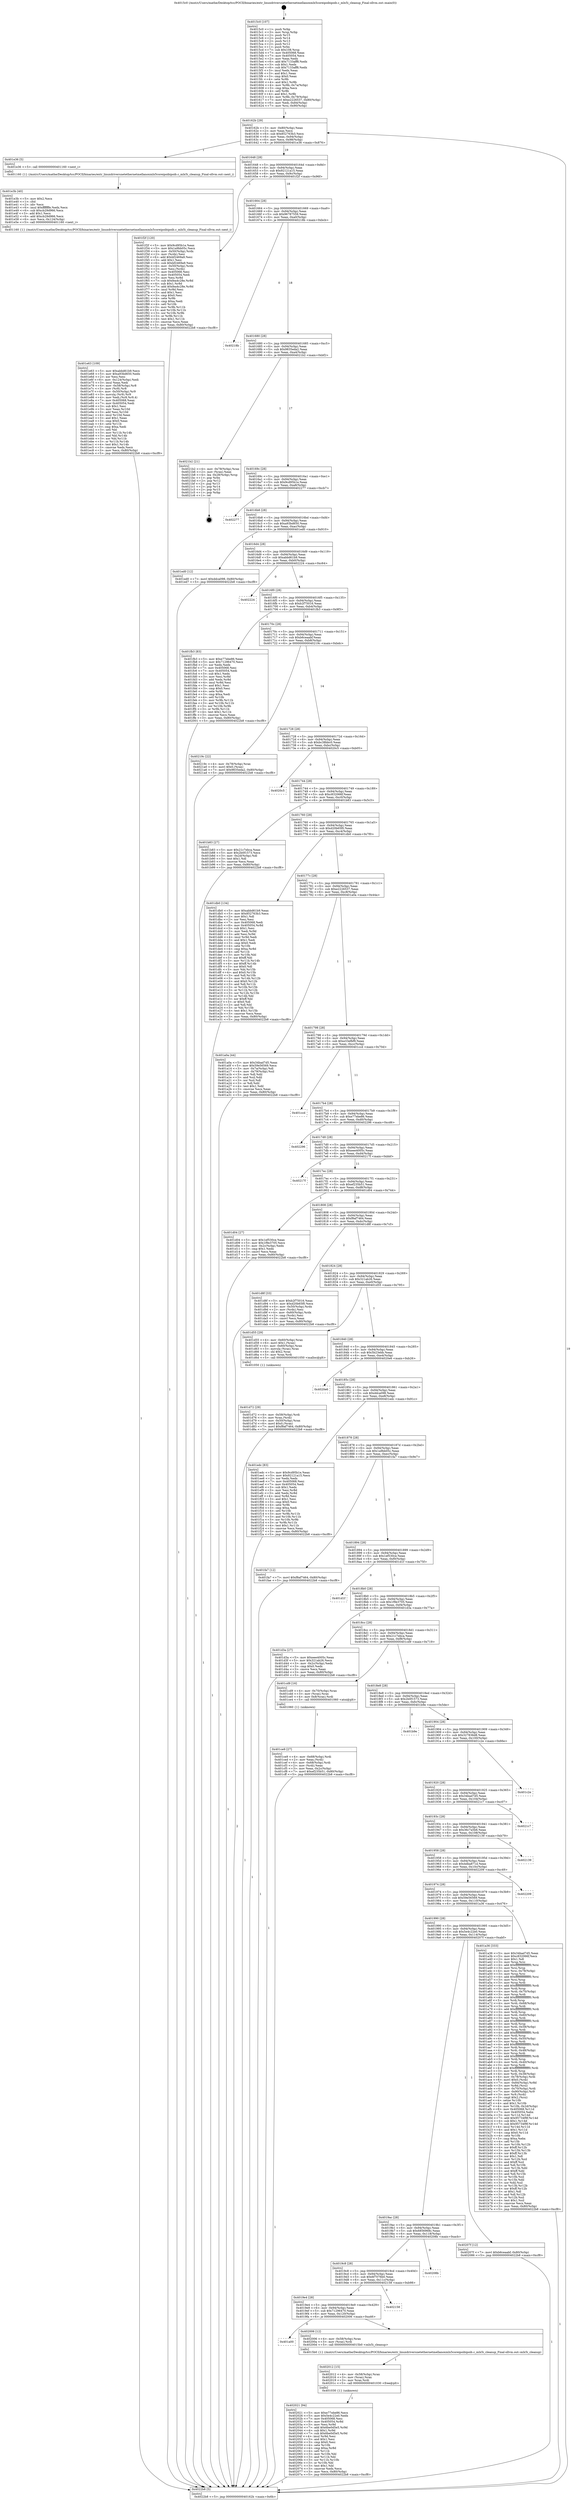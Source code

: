 digraph "0x4015c0" {
  label = "0x4015c0 (/mnt/c/Users/mathe/Desktop/tcc/POCII/binaries/extr_linuxdriversnetethernetmellanoxmlx5coreipoibipoib.c_mlx5i_cleanup_Final-ollvm.out::main(0))"
  labelloc = "t"
  node[shape=record]

  Entry [label="",width=0.3,height=0.3,shape=circle,fillcolor=black,style=filled]
  "0x40162b" [label="{
     0x40162b [29]\l
     | [instrs]\l
     &nbsp;&nbsp;0x40162b \<+3\>: mov -0x80(%rbp),%eax\l
     &nbsp;&nbsp;0x40162e \<+2\>: mov %eax,%ecx\l
     &nbsp;&nbsp;0x401630 \<+6\>: sub $0x852763b3,%ecx\l
     &nbsp;&nbsp;0x401636 \<+6\>: mov %eax,-0x94(%rbp)\l
     &nbsp;&nbsp;0x40163c \<+6\>: mov %ecx,-0x98(%rbp)\l
     &nbsp;&nbsp;0x401642 \<+6\>: je 0000000000401e36 \<main+0x876\>\l
  }"]
  "0x401e36" [label="{
     0x401e36 [5]\l
     | [instrs]\l
     &nbsp;&nbsp;0x401e36 \<+5\>: call 0000000000401160 \<next_i\>\l
     | [calls]\l
     &nbsp;&nbsp;0x401160 \{1\} (/mnt/c/Users/mathe/Desktop/tcc/POCII/binaries/extr_linuxdriversnetethernetmellanoxmlx5coreipoibipoib.c_mlx5i_cleanup_Final-ollvm.out::next_i)\l
  }"]
  "0x401648" [label="{
     0x401648 [28]\l
     | [instrs]\l
     &nbsp;&nbsp;0x401648 \<+5\>: jmp 000000000040164d \<main+0x8d\>\l
     &nbsp;&nbsp;0x40164d \<+6\>: mov -0x94(%rbp),%eax\l
     &nbsp;&nbsp;0x401653 \<+5\>: sub $0x92121a15,%eax\l
     &nbsp;&nbsp;0x401658 \<+6\>: mov %eax,-0x9c(%rbp)\l
     &nbsp;&nbsp;0x40165e \<+6\>: je 0000000000401f2f \<main+0x96f\>\l
  }"]
  Exit [label="",width=0.3,height=0.3,shape=circle,fillcolor=black,style=filled,peripheries=2]
  "0x401f2f" [label="{
     0x401f2f [120]\l
     | [instrs]\l
     &nbsp;&nbsp;0x401f2f \<+5\>: mov $0x9cd95b1e,%eax\l
     &nbsp;&nbsp;0x401f34 \<+5\>: mov $0x1a9bb05c,%ecx\l
     &nbsp;&nbsp;0x401f39 \<+4\>: mov -0x50(%rbp),%rdx\l
     &nbsp;&nbsp;0x401f3d \<+2\>: mov (%rdx),%esi\l
     &nbsp;&nbsp;0x401f3f \<+6\>: add $0xbf2469a9,%esi\l
     &nbsp;&nbsp;0x401f45 \<+3\>: add $0x1,%esi\l
     &nbsp;&nbsp;0x401f48 \<+6\>: sub $0xbf2469a9,%esi\l
     &nbsp;&nbsp;0x401f4e \<+4\>: mov -0x50(%rbp),%rdx\l
     &nbsp;&nbsp;0x401f52 \<+2\>: mov %esi,(%rdx)\l
     &nbsp;&nbsp;0x401f54 \<+7\>: mov 0x405068,%esi\l
     &nbsp;&nbsp;0x401f5b \<+7\>: mov 0x405054,%edi\l
     &nbsp;&nbsp;0x401f62 \<+3\>: mov %esi,%r8d\l
     &nbsp;&nbsp;0x401f65 \<+7\>: sub $0xfea4c28e,%r8d\l
     &nbsp;&nbsp;0x401f6c \<+4\>: sub $0x1,%r8d\l
     &nbsp;&nbsp;0x401f70 \<+7\>: add $0xfea4c28e,%r8d\l
     &nbsp;&nbsp;0x401f77 \<+4\>: imul %r8d,%esi\l
     &nbsp;&nbsp;0x401f7b \<+3\>: and $0x1,%esi\l
     &nbsp;&nbsp;0x401f7e \<+3\>: cmp $0x0,%esi\l
     &nbsp;&nbsp;0x401f81 \<+4\>: sete %r9b\l
     &nbsp;&nbsp;0x401f85 \<+3\>: cmp $0xa,%edi\l
     &nbsp;&nbsp;0x401f88 \<+4\>: setl %r10b\l
     &nbsp;&nbsp;0x401f8c \<+3\>: mov %r9b,%r11b\l
     &nbsp;&nbsp;0x401f8f \<+3\>: and %r10b,%r11b\l
     &nbsp;&nbsp;0x401f92 \<+3\>: xor %r10b,%r9b\l
     &nbsp;&nbsp;0x401f95 \<+3\>: or %r9b,%r11b\l
     &nbsp;&nbsp;0x401f98 \<+4\>: test $0x1,%r11b\l
     &nbsp;&nbsp;0x401f9c \<+3\>: cmovne %ecx,%eax\l
     &nbsp;&nbsp;0x401f9f \<+3\>: mov %eax,-0x80(%rbp)\l
     &nbsp;&nbsp;0x401fa2 \<+5\>: jmp 00000000004022b8 \<main+0xcf8\>\l
  }"]
  "0x401664" [label="{
     0x401664 [28]\l
     | [instrs]\l
     &nbsp;&nbsp;0x401664 \<+5\>: jmp 0000000000401669 \<main+0xa9\>\l
     &nbsp;&nbsp;0x401669 \<+6\>: mov -0x94(%rbp),%eax\l
     &nbsp;&nbsp;0x40166f \<+5\>: sub $0x96787559,%eax\l
     &nbsp;&nbsp;0x401674 \<+6\>: mov %eax,-0xa0(%rbp)\l
     &nbsp;&nbsp;0x40167a \<+6\>: je 000000000040218b \<main+0xbcb\>\l
  }"]
  "0x402021" [label="{
     0x402021 [94]\l
     | [instrs]\l
     &nbsp;&nbsp;0x402021 \<+5\>: mov $0xe77ebe86,%ecx\l
     &nbsp;&nbsp;0x402026 \<+5\>: mov $0x5e4c22e0,%edx\l
     &nbsp;&nbsp;0x40202b \<+7\>: mov 0x405068,%esi\l
     &nbsp;&nbsp;0x402032 \<+8\>: mov 0x405054,%r8d\l
     &nbsp;&nbsp;0x40203a \<+3\>: mov %esi,%r9d\l
     &nbsp;&nbsp;0x40203d \<+7\>: add $0x6be0d5e5,%r9d\l
     &nbsp;&nbsp;0x402044 \<+4\>: sub $0x1,%r9d\l
     &nbsp;&nbsp;0x402048 \<+7\>: sub $0x6be0d5e5,%r9d\l
     &nbsp;&nbsp;0x40204f \<+4\>: imul %r9d,%esi\l
     &nbsp;&nbsp;0x402053 \<+3\>: and $0x1,%esi\l
     &nbsp;&nbsp;0x402056 \<+3\>: cmp $0x0,%esi\l
     &nbsp;&nbsp;0x402059 \<+4\>: sete %r10b\l
     &nbsp;&nbsp;0x40205d \<+4\>: cmp $0xa,%r8d\l
     &nbsp;&nbsp;0x402061 \<+4\>: setl %r11b\l
     &nbsp;&nbsp;0x402065 \<+3\>: mov %r10b,%bl\l
     &nbsp;&nbsp;0x402068 \<+3\>: and %r11b,%bl\l
     &nbsp;&nbsp;0x40206b \<+3\>: xor %r11b,%r10b\l
     &nbsp;&nbsp;0x40206e \<+3\>: or %r10b,%bl\l
     &nbsp;&nbsp;0x402071 \<+3\>: test $0x1,%bl\l
     &nbsp;&nbsp;0x402074 \<+3\>: cmovne %edx,%ecx\l
     &nbsp;&nbsp;0x402077 \<+3\>: mov %ecx,-0x80(%rbp)\l
     &nbsp;&nbsp;0x40207a \<+5\>: jmp 00000000004022b8 \<main+0xcf8\>\l
  }"]
  "0x40218b" [label="{
     0x40218b\l
  }", style=dashed]
  "0x401680" [label="{
     0x401680 [28]\l
     | [instrs]\l
     &nbsp;&nbsp;0x401680 \<+5\>: jmp 0000000000401685 \<main+0xc5\>\l
     &nbsp;&nbsp;0x401685 \<+6\>: mov -0x94(%rbp),%eax\l
     &nbsp;&nbsp;0x40168b \<+5\>: sub $0x9835eda2,%eax\l
     &nbsp;&nbsp;0x401690 \<+6\>: mov %eax,-0xa4(%rbp)\l
     &nbsp;&nbsp;0x401696 \<+6\>: je 00000000004021b2 \<main+0xbf2\>\l
  }"]
  "0x402012" [label="{
     0x402012 [15]\l
     | [instrs]\l
     &nbsp;&nbsp;0x402012 \<+4\>: mov -0x58(%rbp),%rax\l
     &nbsp;&nbsp;0x402016 \<+3\>: mov (%rax),%rax\l
     &nbsp;&nbsp;0x402019 \<+3\>: mov %rax,%rdi\l
     &nbsp;&nbsp;0x40201c \<+5\>: call 0000000000401030 \<free@plt\>\l
     | [calls]\l
     &nbsp;&nbsp;0x401030 \{1\} (unknown)\l
  }"]
  "0x4021b2" [label="{
     0x4021b2 [21]\l
     | [instrs]\l
     &nbsp;&nbsp;0x4021b2 \<+4\>: mov -0x78(%rbp),%rax\l
     &nbsp;&nbsp;0x4021b6 \<+2\>: mov (%rax),%eax\l
     &nbsp;&nbsp;0x4021b8 \<+4\>: lea -0x28(%rbp),%rsp\l
     &nbsp;&nbsp;0x4021bc \<+1\>: pop %rbx\l
     &nbsp;&nbsp;0x4021bd \<+2\>: pop %r12\l
     &nbsp;&nbsp;0x4021bf \<+2\>: pop %r13\l
     &nbsp;&nbsp;0x4021c1 \<+2\>: pop %r14\l
     &nbsp;&nbsp;0x4021c3 \<+2\>: pop %r15\l
     &nbsp;&nbsp;0x4021c5 \<+1\>: pop %rbp\l
     &nbsp;&nbsp;0x4021c6 \<+1\>: ret\l
  }"]
  "0x40169c" [label="{
     0x40169c [28]\l
     | [instrs]\l
     &nbsp;&nbsp;0x40169c \<+5\>: jmp 00000000004016a1 \<main+0xe1\>\l
     &nbsp;&nbsp;0x4016a1 \<+6\>: mov -0x94(%rbp),%eax\l
     &nbsp;&nbsp;0x4016a7 \<+5\>: sub $0x9cd95b1e,%eax\l
     &nbsp;&nbsp;0x4016ac \<+6\>: mov %eax,-0xa8(%rbp)\l
     &nbsp;&nbsp;0x4016b2 \<+6\>: je 0000000000402277 \<main+0xcb7\>\l
  }"]
  "0x401a00" [label="{
     0x401a00\l
  }", style=dashed]
  "0x402277" [label="{
     0x402277\l
  }", style=dashed]
  "0x4016b8" [label="{
     0x4016b8 [28]\l
     | [instrs]\l
     &nbsp;&nbsp;0x4016b8 \<+5\>: jmp 00000000004016bd \<main+0xfd\>\l
     &nbsp;&nbsp;0x4016bd \<+6\>: mov -0x94(%rbp),%eax\l
     &nbsp;&nbsp;0x4016c3 \<+5\>: sub $0xa93bd650,%eax\l
     &nbsp;&nbsp;0x4016c8 \<+6\>: mov %eax,-0xac(%rbp)\l
     &nbsp;&nbsp;0x4016ce \<+6\>: je 0000000000401ed0 \<main+0x910\>\l
  }"]
  "0x402006" [label="{
     0x402006 [12]\l
     | [instrs]\l
     &nbsp;&nbsp;0x402006 \<+4\>: mov -0x58(%rbp),%rax\l
     &nbsp;&nbsp;0x40200a \<+3\>: mov (%rax),%rdi\l
     &nbsp;&nbsp;0x40200d \<+5\>: call 00000000004015b0 \<mlx5i_cleanup\>\l
     | [calls]\l
     &nbsp;&nbsp;0x4015b0 \{1\} (/mnt/c/Users/mathe/Desktop/tcc/POCII/binaries/extr_linuxdriversnetethernetmellanoxmlx5coreipoibipoib.c_mlx5i_cleanup_Final-ollvm.out::mlx5i_cleanup)\l
  }"]
  "0x401ed0" [label="{
     0x401ed0 [12]\l
     | [instrs]\l
     &nbsp;&nbsp;0x401ed0 \<+7\>: movl $0xddca098,-0x80(%rbp)\l
     &nbsp;&nbsp;0x401ed7 \<+5\>: jmp 00000000004022b8 \<main+0xcf8\>\l
  }"]
  "0x4016d4" [label="{
     0x4016d4 [28]\l
     | [instrs]\l
     &nbsp;&nbsp;0x4016d4 \<+5\>: jmp 00000000004016d9 \<main+0x119\>\l
     &nbsp;&nbsp;0x4016d9 \<+6\>: mov -0x94(%rbp),%eax\l
     &nbsp;&nbsp;0x4016df \<+5\>: sub $0xabbd61b9,%eax\l
     &nbsp;&nbsp;0x4016e4 \<+6\>: mov %eax,-0xb0(%rbp)\l
     &nbsp;&nbsp;0x4016ea \<+6\>: je 0000000000402224 \<main+0xc64\>\l
  }"]
  "0x4019e4" [label="{
     0x4019e4 [28]\l
     | [instrs]\l
     &nbsp;&nbsp;0x4019e4 \<+5\>: jmp 00000000004019e9 \<main+0x429\>\l
     &nbsp;&nbsp;0x4019e9 \<+6\>: mov -0x94(%rbp),%eax\l
     &nbsp;&nbsp;0x4019ef \<+5\>: sub $0x71296470,%eax\l
     &nbsp;&nbsp;0x4019f4 \<+6\>: mov %eax,-0x120(%rbp)\l
     &nbsp;&nbsp;0x4019fa \<+6\>: je 0000000000402006 \<main+0xa46\>\l
  }"]
  "0x402224" [label="{
     0x402224\l
  }", style=dashed]
  "0x4016f0" [label="{
     0x4016f0 [28]\l
     | [instrs]\l
     &nbsp;&nbsp;0x4016f0 \<+5\>: jmp 00000000004016f5 \<main+0x135\>\l
     &nbsp;&nbsp;0x4016f5 \<+6\>: mov -0x94(%rbp),%eax\l
     &nbsp;&nbsp;0x4016fb \<+5\>: sub $0xb2f75016,%eax\l
     &nbsp;&nbsp;0x401700 \<+6\>: mov %eax,-0xb4(%rbp)\l
     &nbsp;&nbsp;0x401706 \<+6\>: je 0000000000401fb3 \<main+0x9f3\>\l
  }"]
  "0x402158" [label="{
     0x402158\l
  }", style=dashed]
  "0x401fb3" [label="{
     0x401fb3 [83]\l
     | [instrs]\l
     &nbsp;&nbsp;0x401fb3 \<+5\>: mov $0xe77ebe86,%eax\l
     &nbsp;&nbsp;0x401fb8 \<+5\>: mov $0x71296470,%ecx\l
     &nbsp;&nbsp;0x401fbd \<+2\>: xor %edx,%edx\l
     &nbsp;&nbsp;0x401fbf \<+7\>: mov 0x405068,%esi\l
     &nbsp;&nbsp;0x401fc6 \<+7\>: mov 0x405054,%edi\l
     &nbsp;&nbsp;0x401fcd \<+3\>: sub $0x1,%edx\l
     &nbsp;&nbsp;0x401fd0 \<+3\>: mov %esi,%r8d\l
     &nbsp;&nbsp;0x401fd3 \<+3\>: add %edx,%r8d\l
     &nbsp;&nbsp;0x401fd6 \<+4\>: imul %r8d,%esi\l
     &nbsp;&nbsp;0x401fda \<+3\>: and $0x1,%esi\l
     &nbsp;&nbsp;0x401fdd \<+3\>: cmp $0x0,%esi\l
     &nbsp;&nbsp;0x401fe0 \<+4\>: sete %r9b\l
     &nbsp;&nbsp;0x401fe4 \<+3\>: cmp $0xa,%edi\l
     &nbsp;&nbsp;0x401fe7 \<+4\>: setl %r10b\l
     &nbsp;&nbsp;0x401feb \<+3\>: mov %r9b,%r11b\l
     &nbsp;&nbsp;0x401fee \<+3\>: and %r10b,%r11b\l
     &nbsp;&nbsp;0x401ff1 \<+3\>: xor %r10b,%r9b\l
     &nbsp;&nbsp;0x401ff4 \<+3\>: or %r9b,%r11b\l
     &nbsp;&nbsp;0x401ff7 \<+4\>: test $0x1,%r11b\l
     &nbsp;&nbsp;0x401ffb \<+3\>: cmovne %ecx,%eax\l
     &nbsp;&nbsp;0x401ffe \<+3\>: mov %eax,-0x80(%rbp)\l
     &nbsp;&nbsp;0x402001 \<+5\>: jmp 00000000004022b8 \<main+0xcf8\>\l
  }"]
  "0x40170c" [label="{
     0x40170c [28]\l
     | [instrs]\l
     &nbsp;&nbsp;0x40170c \<+5\>: jmp 0000000000401711 \<main+0x151\>\l
     &nbsp;&nbsp;0x401711 \<+6\>: mov -0x94(%rbp),%eax\l
     &nbsp;&nbsp;0x401717 \<+5\>: sub $0xb6ceaabf,%eax\l
     &nbsp;&nbsp;0x40171c \<+6\>: mov %eax,-0xb8(%rbp)\l
     &nbsp;&nbsp;0x401722 \<+6\>: je 000000000040219c \<main+0xbdc\>\l
  }"]
  "0x4019c8" [label="{
     0x4019c8 [28]\l
     | [instrs]\l
     &nbsp;&nbsp;0x4019c8 \<+5\>: jmp 00000000004019cd \<main+0x40d\>\l
     &nbsp;&nbsp;0x4019cd \<+6\>: mov -0x94(%rbp),%eax\l
     &nbsp;&nbsp;0x4019d3 \<+5\>: sub $0x6f7076b0,%eax\l
     &nbsp;&nbsp;0x4019d8 \<+6\>: mov %eax,-0x11c(%rbp)\l
     &nbsp;&nbsp;0x4019de \<+6\>: je 0000000000402158 \<main+0xb98\>\l
  }"]
  "0x40219c" [label="{
     0x40219c [22]\l
     | [instrs]\l
     &nbsp;&nbsp;0x40219c \<+4\>: mov -0x78(%rbp),%rax\l
     &nbsp;&nbsp;0x4021a0 \<+6\>: movl $0x0,(%rax)\l
     &nbsp;&nbsp;0x4021a6 \<+7\>: movl $0x9835eda2,-0x80(%rbp)\l
     &nbsp;&nbsp;0x4021ad \<+5\>: jmp 00000000004022b8 \<main+0xcf8\>\l
  }"]
  "0x401728" [label="{
     0x401728 [28]\l
     | [instrs]\l
     &nbsp;&nbsp;0x401728 \<+5\>: jmp 000000000040172d \<main+0x16d\>\l
     &nbsp;&nbsp;0x40172d \<+6\>: mov -0x94(%rbp),%eax\l
     &nbsp;&nbsp;0x401733 \<+5\>: sub $0xbc38bbc0,%eax\l
     &nbsp;&nbsp;0x401738 \<+6\>: mov %eax,-0xbc(%rbp)\l
     &nbsp;&nbsp;0x40173e \<+6\>: je 00000000004020c5 \<main+0xb05\>\l
  }"]
  "0x40208b" [label="{
     0x40208b\l
  }", style=dashed]
  "0x4020c5" [label="{
     0x4020c5\l
  }", style=dashed]
  "0x401744" [label="{
     0x401744 [28]\l
     | [instrs]\l
     &nbsp;&nbsp;0x401744 \<+5\>: jmp 0000000000401749 \<main+0x189\>\l
     &nbsp;&nbsp;0x401749 \<+6\>: mov -0x94(%rbp),%eax\l
     &nbsp;&nbsp;0x40174f \<+5\>: sub $0xc832066f,%eax\l
     &nbsp;&nbsp;0x401754 \<+6\>: mov %eax,-0xc0(%rbp)\l
     &nbsp;&nbsp;0x40175a \<+6\>: je 0000000000401b83 \<main+0x5c3\>\l
  }"]
  "0x4019ac" [label="{
     0x4019ac [28]\l
     | [instrs]\l
     &nbsp;&nbsp;0x4019ac \<+5\>: jmp 00000000004019b1 \<main+0x3f1\>\l
     &nbsp;&nbsp;0x4019b1 \<+6\>: mov -0x94(%rbp),%eax\l
     &nbsp;&nbsp;0x4019b7 \<+5\>: sub $0x6856968c,%eax\l
     &nbsp;&nbsp;0x4019bc \<+6\>: mov %eax,-0x118(%rbp)\l
     &nbsp;&nbsp;0x4019c2 \<+6\>: je 000000000040208b \<main+0xacb\>\l
  }"]
  "0x401b83" [label="{
     0x401b83 [27]\l
     | [instrs]\l
     &nbsp;&nbsp;0x401b83 \<+5\>: mov $0x21c7ebca,%eax\l
     &nbsp;&nbsp;0x401b88 \<+5\>: mov $0x2b0f1573,%ecx\l
     &nbsp;&nbsp;0x401b8d \<+3\>: mov -0x2d(%rbp),%dl\l
     &nbsp;&nbsp;0x401b90 \<+3\>: test $0x1,%dl\l
     &nbsp;&nbsp;0x401b93 \<+3\>: cmovne %ecx,%eax\l
     &nbsp;&nbsp;0x401b96 \<+3\>: mov %eax,-0x80(%rbp)\l
     &nbsp;&nbsp;0x401b99 \<+5\>: jmp 00000000004022b8 \<main+0xcf8\>\l
  }"]
  "0x401760" [label="{
     0x401760 [28]\l
     | [instrs]\l
     &nbsp;&nbsp;0x401760 \<+5\>: jmp 0000000000401765 \<main+0x1a5\>\l
     &nbsp;&nbsp;0x401765 \<+6\>: mov -0x94(%rbp),%eax\l
     &nbsp;&nbsp;0x40176b \<+5\>: sub $0xd20b65f0,%eax\l
     &nbsp;&nbsp;0x401770 \<+6\>: mov %eax,-0xc4(%rbp)\l
     &nbsp;&nbsp;0x401776 \<+6\>: je 0000000000401db0 \<main+0x7f0\>\l
  }"]
  "0x40207f" [label="{
     0x40207f [12]\l
     | [instrs]\l
     &nbsp;&nbsp;0x40207f \<+7\>: movl $0xb6ceaabf,-0x80(%rbp)\l
     &nbsp;&nbsp;0x402086 \<+5\>: jmp 00000000004022b8 \<main+0xcf8\>\l
  }"]
  "0x401db0" [label="{
     0x401db0 [134]\l
     | [instrs]\l
     &nbsp;&nbsp;0x401db0 \<+5\>: mov $0xabbd61b9,%eax\l
     &nbsp;&nbsp;0x401db5 \<+5\>: mov $0x852763b3,%ecx\l
     &nbsp;&nbsp;0x401dba \<+2\>: mov $0x1,%dl\l
     &nbsp;&nbsp;0x401dbc \<+2\>: xor %esi,%esi\l
     &nbsp;&nbsp;0x401dbe \<+7\>: mov 0x405068,%edi\l
     &nbsp;&nbsp;0x401dc5 \<+8\>: mov 0x405054,%r8d\l
     &nbsp;&nbsp;0x401dcd \<+3\>: sub $0x1,%esi\l
     &nbsp;&nbsp;0x401dd0 \<+3\>: mov %edi,%r9d\l
     &nbsp;&nbsp;0x401dd3 \<+3\>: add %esi,%r9d\l
     &nbsp;&nbsp;0x401dd6 \<+4\>: imul %r9d,%edi\l
     &nbsp;&nbsp;0x401dda \<+3\>: and $0x1,%edi\l
     &nbsp;&nbsp;0x401ddd \<+3\>: cmp $0x0,%edi\l
     &nbsp;&nbsp;0x401de0 \<+4\>: sete %r10b\l
     &nbsp;&nbsp;0x401de4 \<+4\>: cmp $0xa,%r8d\l
     &nbsp;&nbsp;0x401de8 \<+4\>: setl %r11b\l
     &nbsp;&nbsp;0x401dec \<+3\>: mov %r10b,%bl\l
     &nbsp;&nbsp;0x401def \<+3\>: xor $0xff,%bl\l
     &nbsp;&nbsp;0x401df2 \<+3\>: mov %r11b,%r14b\l
     &nbsp;&nbsp;0x401df5 \<+4\>: xor $0xff,%r14b\l
     &nbsp;&nbsp;0x401df9 \<+3\>: xor $0x0,%dl\l
     &nbsp;&nbsp;0x401dfc \<+3\>: mov %bl,%r15b\l
     &nbsp;&nbsp;0x401dff \<+4\>: and $0x0,%r15b\l
     &nbsp;&nbsp;0x401e03 \<+3\>: and %dl,%r10b\l
     &nbsp;&nbsp;0x401e06 \<+3\>: mov %r14b,%r12b\l
     &nbsp;&nbsp;0x401e09 \<+4\>: and $0x0,%r12b\l
     &nbsp;&nbsp;0x401e0d \<+3\>: and %dl,%r11b\l
     &nbsp;&nbsp;0x401e10 \<+3\>: or %r10b,%r15b\l
     &nbsp;&nbsp;0x401e13 \<+3\>: or %r11b,%r12b\l
     &nbsp;&nbsp;0x401e16 \<+3\>: xor %r12b,%r15b\l
     &nbsp;&nbsp;0x401e19 \<+3\>: or %r14b,%bl\l
     &nbsp;&nbsp;0x401e1c \<+3\>: xor $0xff,%bl\l
     &nbsp;&nbsp;0x401e1f \<+3\>: or $0x0,%dl\l
     &nbsp;&nbsp;0x401e22 \<+2\>: and %dl,%bl\l
     &nbsp;&nbsp;0x401e24 \<+3\>: or %bl,%r15b\l
     &nbsp;&nbsp;0x401e27 \<+4\>: test $0x1,%r15b\l
     &nbsp;&nbsp;0x401e2b \<+3\>: cmovne %ecx,%eax\l
     &nbsp;&nbsp;0x401e2e \<+3\>: mov %eax,-0x80(%rbp)\l
     &nbsp;&nbsp;0x401e31 \<+5\>: jmp 00000000004022b8 \<main+0xcf8\>\l
  }"]
  "0x40177c" [label="{
     0x40177c [28]\l
     | [instrs]\l
     &nbsp;&nbsp;0x40177c \<+5\>: jmp 0000000000401781 \<main+0x1c1\>\l
     &nbsp;&nbsp;0x401781 \<+6\>: mov -0x94(%rbp),%eax\l
     &nbsp;&nbsp;0x401787 \<+5\>: sub $0xe2226537,%eax\l
     &nbsp;&nbsp;0x40178c \<+6\>: mov %eax,-0xc8(%rbp)\l
     &nbsp;&nbsp;0x401792 \<+6\>: je 0000000000401a0a \<main+0x44a\>\l
  }"]
  "0x401e63" [label="{
     0x401e63 [109]\l
     | [instrs]\l
     &nbsp;&nbsp;0x401e63 \<+5\>: mov $0xabbd61b9,%ecx\l
     &nbsp;&nbsp;0x401e68 \<+5\>: mov $0xa93bd650,%edx\l
     &nbsp;&nbsp;0x401e6d \<+2\>: xor %esi,%esi\l
     &nbsp;&nbsp;0x401e6f \<+6\>: mov -0x124(%rbp),%edi\l
     &nbsp;&nbsp;0x401e75 \<+3\>: imul %eax,%edi\l
     &nbsp;&nbsp;0x401e78 \<+4\>: mov -0x58(%rbp),%r8\l
     &nbsp;&nbsp;0x401e7c \<+3\>: mov (%r8),%r8\l
     &nbsp;&nbsp;0x401e7f \<+4\>: mov -0x50(%rbp),%r9\l
     &nbsp;&nbsp;0x401e83 \<+3\>: movslq (%r9),%r9\l
     &nbsp;&nbsp;0x401e86 \<+4\>: mov %edi,(%r8,%r9,4)\l
     &nbsp;&nbsp;0x401e8a \<+7\>: mov 0x405068,%eax\l
     &nbsp;&nbsp;0x401e91 \<+7\>: mov 0x405054,%edi\l
     &nbsp;&nbsp;0x401e98 \<+3\>: sub $0x1,%esi\l
     &nbsp;&nbsp;0x401e9b \<+3\>: mov %eax,%r10d\l
     &nbsp;&nbsp;0x401e9e \<+3\>: add %esi,%r10d\l
     &nbsp;&nbsp;0x401ea1 \<+4\>: imul %r10d,%eax\l
     &nbsp;&nbsp;0x401ea5 \<+3\>: and $0x1,%eax\l
     &nbsp;&nbsp;0x401ea8 \<+3\>: cmp $0x0,%eax\l
     &nbsp;&nbsp;0x401eab \<+4\>: sete %r11b\l
     &nbsp;&nbsp;0x401eaf \<+3\>: cmp $0xa,%edi\l
     &nbsp;&nbsp;0x401eb2 \<+3\>: setl %bl\l
     &nbsp;&nbsp;0x401eb5 \<+3\>: mov %r11b,%r14b\l
     &nbsp;&nbsp;0x401eb8 \<+3\>: and %bl,%r14b\l
     &nbsp;&nbsp;0x401ebb \<+3\>: xor %bl,%r11b\l
     &nbsp;&nbsp;0x401ebe \<+3\>: or %r11b,%r14b\l
     &nbsp;&nbsp;0x401ec1 \<+4\>: test $0x1,%r14b\l
     &nbsp;&nbsp;0x401ec5 \<+3\>: cmovne %edx,%ecx\l
     &nbsp;&nbsp;0x401ec8 \<+3\>: mov %ecx,-0x80(%rbp)\l
     &nbsp;&nbsp;0x401ecb \<+5\>: jmp 00000000004022b8 \<main+0xcf8\>\l
  }"]
  "0x401a0a" [label="{
     0x401a0a [44]\l
     | [instrs]\l
     &nbsp;&nbsp;0x401a0a \<+5\>: mov $0x34bad7d5,%eax\l
     &nbsp;&nbsp;0x401a0f \<+5\>: mov $0x59e56569,%ecx\l
     &nbsp;&nbsp;0x401a14 \<+3\>: mov -0x7a(%rbp),%dl\l
     &nbsp;&nbsp;0x401a17 \<+4\>: mov -0x79(%rbp),%sil\l
     &nbsp;&nbsp;0x401a1b \<+3\>: mov %dl,%dil\l
     &nbsp;&nbsp;0x401a1e \<+3\>: and %sil,%dil\l
     &nbsp;&nbsp;0x401a21 \<+3\>: xor %sil,%dl\l
     &nbsp;&nbsp;0x401a24 \<+3\>: or %dl,%dil\l
     &nbsp;&nbsp;0x401a27 \<+4\>: test $0x1,%dil\l
     &nbsp;&nbsp;0x401a2b \<+3\>: cmovne %ecx,%eax\l
     &nbsp;&nbsp;0x401a2e \<+3\>: mov %eax,-0x80(%rbp)\l
     &nbsp;&nbsp;0x401a31 \<+5\>: jmp 00000000004022b8 \<main+0xcf8\>\l
  }"]
  "0x401798" [label="{
     0x401798 [28]\l
     | [instrs]\l
     &nbsp;&nbsp;0x401798 \<+5\>: jmp 000000000040179d \<main+0x1dd\>\l
     &nbsp;&nbsp;0x40179d \<+6\>: mov -0x94(%rbp),%eax\l
     &nbsp;&nbsp;0x4017a3 \<+5\>: sub $0xe33efbf9,%eax\l
     &nbsp;&nbsp;0x4017a8 \<+6\>: mov %eax,-0xcc(%rbp)\l
     &nbsp;&nbsp;0x4017ae \<+6\>: je 0000000000401ccd \<main+0x70d\>\l
  }"]
  "0x4022b8" [label="{
     0x4022b8 [5]\l
     | [instrs]\l
     &nbsp;&nbsp;0x4022b8 \<+5\>: jmp 000000000040162b \<main+0x6b\>\l
  }"]
  "0x4015c0" [label="{
     0x4015c0 [107]\l
     | [instrs]\l
     &nbsp;&nbsp;0x4015c0 \<+1\>: push %rbp\l
     &nbsp;&nbsp;0x4015c1 \<+3\>: mov %rsp,%rbp\l
     &nbsp;&nbsp;0x4015c4 \<+2\>: push %r15\l
     &nbsp;&nbsp;0x4015c6 \<+2\>: push %r14\l
     &nbsp;&nbsp;0x4015c8 \<+2\>: push %r13\l
     &nbsp;&nbsp;0x4015ca \<+2\>: push %r12\l
     &nbsp;&nbsp;0x4015cc \<+1\>: push %rbx\l
     &nbsp;&nbsp;0x4015cd \<+7\>: sub $0x108,%rsp\l
     &nbsp;&nbsp;0x4015d4 \<+7\>: mov 0x405068,%eax\l
     &nbsp;&nbsp;0x4015db \<+7\>: mov 0x405054,%ecx\l
     &nbsp;&nbsp;0x4015e2 \<+2\>: mov %eax,%edx\l
     &nbsp;&nbsp;0x4015e4 \<+6\>: add $0x7133aff8,%edx\l
     &nbsp;&nbsp;0x4015ea \<+3\>: sub $0x1,%edx\l
     &nbsp;&nbsp;0x4015ed \<+6\>: sub $0x7133aff8,%edx\l
     &nbsp;&nbsp;0x4015f3 \<+3\>: imul %edx,%eax\l
     &nbsp;&nbsp;0x4015f6 \<+3\>: and $0x1,%eax\l
     &nbsp;&nbsp;0x4015f9 \<+3\>: cmp $0x0,%eax\l
     &nbsp;&nbsp;0x4015fc \<+4\>: sete %r8b\l
     &nbsp;&nbsp;0x401600 \<+4\>: and $0x1,%r8b\l
     &nbsp;&nbsp;0x401604 \<+4\>: mov %r8b,-0x7a(%rbp)\l
     &nbsp;&nbsp;0x401608 \<+3\>: cmp $0xa,%ecx\l
     &nbsp;&nbsp;0x40160b \<+4\>: setl %r8b\l
     &nbsp;&nbsp;0x40160f \<+4\>: and $0x1,%r8b\l
     &nbsp;&nbsp;0x401613 \<+4\>: mov %r8b,-0x79(%rbp)\l
     &nbsp;&nbsp;0x401617 \<+7\>: movl $0xe2226537,-0x80(%rbp)\l
     &nbsp;&nbsp;0x40161e \<+6\>: mov %edi,-0x84(%rbp)\l
     &nbsp;&nbsp;0x401624 \<+7\>: mov %rsi,-0x90(%rbp)\l
  }"]
  "0x401e3b" [label="{
     0x401e3b [40]\l
     | [instrs]\l
     &nbsp;&nbsp;0x401e3b \<+5\>: mov $0x2,%ecx\l
     &nbsp;&nbsp;0x401e40 \<+1\>: cltd\l
     &nbsp;&nbsp;0x401e41 \<+2\>: idiv %ecx\l
     &nbsp;&nbsp;0x401e43 \<+6\>: imul $0xfffffffe,%edx,%ecx\l
     &nbsp;&nbsp;0x401e49 \<+6\>: sub $0xcb29d966,%ecx\l
     &nbsp;&nbsp;0x401e4f \<+3\>: add $0x1,%ecx\l
     &nbsp;&nbsp;0x401e52 \<+6\>: add $0xcb29d966,%ecx\l
     &nbsp;&nbsp;0x401e58 \<+6\>: mov %ecx,-0x124(%rbp)\l
     &nbsp;&nbsp;0x401e5e \<+5\>: call 0000000000401160 \<next_i\>\l
     | [calls]\l
     &nbsp;&nbsp;0x401160 \{1\} (/mnt/c/Users/mathe/Desktop/tcc/POCII/binaries/extr_linuxdriversnetethernetmellanoxmlx5coreipoibipoib.c_mlx5i_cleanup_Final-ollvm.out::next_i)\l
  }"]
  "0x401ccd" [label="{
     0x401ccd\l
  }", style=dashed]
  "0x4017b4" [label="{
     0x4017b4 [28]\l
     | [instrs]\l
     &nbsp;&nbsp;0x4017b4 \<+5\>: jmp 00000000004017b9 \<main+0x1f9\>\l
     &nbsp;&nbsp;0x4017b9 \<+6\>: mov -0x94(%rbp),%eax\l
     &nbsp;&nbsp;0x4017bf \<+5\>: sub $0xe77ebe86,%eax\l
     &nbsp;&nbsp;0x4017c4 \<+6\>: mov %eax,-0xd0(%rbp)\l
     &nbsp;&nbsp;0x4017ca \<+6\>: je 0000000000402296 \<main+0xcd6\>\l
  }"]
  "0x401d72" [label="{
     0x401d72 [29]\l
     | [instrs]\l
     &nbsp;&nbsp;0x401d72 \<+4\>: mov -0x58(%rbp),%rdi\l
     &nbsp;&nbsp;0x401d76 \<+3\>: mov %rax,(%rdi)\l
     &nbsp;&nbsp;0x401d79 \<+4\>: mov -0x50(%rbp),%rax\l
     &nbsp;&nbsp;0x401d7d \<+6\>: movl $0x0,(%rax)\l
     &nbsp;&nbsp;0x401d83 \<+7\>: movl $0xf8af7464,-0x80(%rbp)\l
     &nbsp;&nbsp;0x401d8a \<+5\>: jmp 00000000004022b8 \<main+0xcf8\>\l
  }"]
  "0x402296" [label="{
     0x402296\l
  }", style=dashed]
  "0x4017d0" [label="{
     0x4017d0 [28]\l
     | [instrs]\l
     &nbsp;&nbsp;0x4017d0 \<+5\>: jmp 00000000004017d5 \<main+0x215\>\l
     &nbsp;&nbsp;0x4017d5 \<+6\>: mov -0x94(%rbp),%eax\l
     &nbsp;&nbsp;0x4017db \<+5\>: sub $0xeee4005c,%eax\l
     &nbsp;&nbsp;0x4017e0 \<+6\>: mov %eax,-0xd4(%rbp)\l
     &nbsp;&nbsp;0x4017e6 \<+6\>: je 000000000040217f \<main+0xbbf\>\l
  }"]
  "0x401ce9" [label="{
     0x401ce9 [27]\l
     | [instrs]\l
     &nbsp;&nbsp;0x401ce9 \<+4\>: mov -0x68(%rbp),%rdi\l
     &nbsp;&nbsp;0x401ced \<+2\>: mov %eax,(%rdi)\l
     &nbsp;&nbsp;0x401cef \<+4\>: mov -0x68(%rbp),%rdi\l
     &nbsp;&nbsp;0x401cf3 \<+2\>: mov (%rdi),%eax\l
     &nbsp;&nbsp;0x401cf5 \<+3\>: mov %eax,-0x2c(%rbp)\l
     &nbsp;&nbsp;0x401cf8 \<+7\>: movl $0xef235b51,-0x80(%rbp)\l
     &nbsp;&nbsp;0x401cff \<+5\>: jmp 00000000004022b8 \<main+0xcf8\>\l
  }"]
  "0x40217f" [label="{
     0x40217f\l
  }", style=dashed]
  "0x4017ec" [label="{
     0x4017ec [28]\l
     | [instrs]\l
     &nbsp;&nbsp;0x4017ec \<+5\>: jmp 00000000004017f1 \<main+0x231\>\l
     &nbsp;&nbsp;0x4017f1 \<+6\>: mov -0x94(%rbp),%eax\l
     &nbsp;&nbsp;0x4017f7 \<+5\>: sub $0xef235b51,%eax\l
     &nbsp;&nbsp;0x4017fc \<+6\>: mov %eax,-0xd8(%rbp)\l
     &nbsp;&nbsp;0x401802 \<+6\>: je 0000000000401d04 \<main+0x744\>\l
  }"]
  "0x401990" [label="{
     0x401990 [28]\l
     | [instrs]\l
     &nbsp;&nbsp;0x401990 \<+5\>: jmp 0000000000401995 \<main+0x3d5\>\l
     &nbsp;&nbsp;0x401995 \<+6\>: mov -0x94(%rbp),%eax\l
     &nbsp;&nbsp;0x40199b \<+5\>: sub $0x5e4c22e0,%eax\l
     &nbsp;&nbsp;0x4019a0 \<+6\>: mov %eax,-0x114(%rbp)\l
     &nbsp;&nbsp;0x4019a6 \<+6\>: je 000000000040207f \<main+0xabf\>\l
  }"]
  "0x401d04" [label="{
     0x401d04 [27]\l
     | [instrs]\l
     &nbsp;&nbsp;0x401d04 \<+5\>: mov $0x1ef530ce,%eax\l
     &nbsp;&nbsp;0x401d09 \<+5\>: mov $0x1f9e3705,%ecx\l
     &nbsp;&nbsp;0x401d0e \<+3\>: mov -0x2c(%rbp),%edx\l
     &nbsp;&nbsp;0x401d11 \<+3\>: cmp $0x1,%edx\l
     &nbsp;&nbsp;0x401d14 \<+3\>: cmovl %ecx,%eax\l
     &nbsp;&nbsp;0x401d17 \<+3\>: mov %eax,-0x80(%rbp)\l
     &nbsp;&nbsp;0x401d1a \<+5\>: jmp 00000000004022b8 \<main+0xcf8\>\l
  }"]
  "0x401808" [label="{
     0x401808 [28]\l
     | [instrs]\l
     &nbsp;&nbsp;0x401808 \<+5\>: jmp 000000000040180d \<main+0x24d\>\l
     &nbsp;&nbsp;0x40180d \<+6\>: mov -0x94(%rbp),%eax\l
     &nbsp;&nbsp;0x401813 \<+5\>: sub $0xf8af7464,%eax\l
     &nbsp;&nbsp;0x401818 \<+6\>: mov %eax,-0xdc(%rbp)\l
     &nbsp;&nbsp;0x40181e \<+6\>: je 0000000000401d8f \<main+0x7cf\>\l
  }"]
  "0x401a36" [label="{
     0x401a36 [333]\l
     | [instrs]\l
     &nbsp;&nbsp;0x401a36 \<+5\>: mov $0x34bad7d5,%eax\l
     &nbsp;&nbsp;0x401a3b \<+5\>: mov $0xc832066f,%ecx\l
     &nbsp;&nbsp;0x401a40 \<+2\>: mov $0x1,%dl\l
     &nbsp;&nbsp;0x401a42 \<+3\>: mov %rsp,%rsi\l
     &nbsp;&nbsp;0x401a45 \<+4\>: add $0xfffffffffffffff0,%rsi\l
     &nbsp;&nbsp;0x401a49 \<+3\>: mov %rsi,%rsp\l
     &nbsp;&nbsp;0x401a4c \<+4\>: mov %rsi,-0x78(%rbp)\l
     &nbsp;&nbsp;0x401a50 \<+3\>: mov %rsp,%rsi\l
     &nbsp;&nbsp;0x401a53 \<+4\>: add $0xfffffffffffffff0,%rsi\l
     &nbsp;&nbsp;0x401a57 \<+3\>: mov %rsi,%rsp\l
     &nbsp;&nbsp;0x401a5a \<+3\>: mov %rsp,%rdi\l
     &nbsp;&nbsp;0x401a5d \<+4\>: add $0xfffffffffffffff0,%rdi\l
     &nbsp;&nbsp;0x401a61 \<+3\>: mov %rdi,%rsp\l
     &nbsp;&nbsp;0x401a64 \<+4\>: mov %rdi,-0x70(%rbp)\l
     &nbsp;&nbsp;0x401a68 \<+3\>: mov %rsp,%rdi\l
     &nbsp;&nbsp;0x401a6b \<+4\>: add $0xfffffffffffffff0,%rdi\l
     &nbsp;&nbsp;0x401a6f \<+3\>: mov %rdi,%rsp\l
     &nbsp;&nbsp;0x401a72 \<+4\>: mov %rdi,-0x68(%rbp)\l
     &nbsp;&nbsp;0x401a76 \<+3\>: mov %rsp,%rdi\l
     &nbsp;&nbsp;0x401a79 \<+4\>: add $0xfffffffffffffff0,%rdi\l
     &nbsp;&nbsp;0x401a7d \<+3\>: mov %rdi,%rsp\l
     &nbsp;&nbsp;0x401a80 \<+4\>: mov %rdi,-0x60(%rbp)\l
     &nbsp;&nbsp;0x401a84 \<+3\>: mov %rsp,%rdi\l
     &nbsp;&nbsp;0x401a87 \<+4\>: add $0xfffffffffffffff0,%rdi\l
     &nbsp;&nbsp;0x401a8b \<+3\>: mov %rdi,%rsp\l
     &nbsp;&nbsp;0x401a8e \<+4\>: mov %rdi,-0x58(%rbp)\l
     &nbsp;&nbsp;0x401a92 \<+3\>: mov %rsp,%rdi\l
     &nbsp;&nbsp;0x401a95 \<+4\>: add $0xfffffffffffffff0,%rdi\l
     &nbsp;&nbsp;0x401a99 \<+3\>: mov %rdi,%rsp\l
     &nbsp;&nbsp;0x401a9c \<+4\>: mov %rdi,-0x50(%rbp)\l
     &nbsp;&nbsp;0x401aa0 \<+3\>: mov %rsp,%rdi\l
     &nbsp;&nbsp;0x401aa3 \<+4\>: add $0xfffffffffffffff0,%rdi\l
     &nbsp;&nbsp;0x401aa7 \<+3\>: mov %rdi,%rsp\l
     &nbsp;&nbsp;0x401aaa \<+4\>: mov %rdi,-0x48(%rbp)\l
     &nbsp;&nbsp;0x401aae \<+3\>: mov %rsp,%rdi\l
     &nbsp;&nbsp;0x401ab1 \<+4\>: add $0xfffffffffffffff0,%rdi\l
     &nbsp;&nbsp;0x401ab5 \<+3\>: mov %rdi,%rsp\l
     &nbsp;&nbsp;0x401ab8 \<+4\>: mov %rdi,-0x40(%rbp)\l
     &nbsp;&nbsp;0x401abc \<+3\>: mov %rsp,%rdi\l
     &nbsp;&nbsp;0x401abf \<+4\>: add $0xfffffffffffffff0,%rdi\l
     &nbsp;&nbsp;0x401ac3 \<+3\>: mov %rdi,%rsp\l
     &nbsp;&nbsp;0x401ac6 \<+4\>: mov %rdi,-0x38(%rbp)\l
     &nbsp;&nbsp;0x401aca \<+4\>: mov -0x78(%rbp),%rdi\l
     &nbsp;&nbsp;0x401ace \<+6\>: movl $0x0,(%rdi)\l
     &nbsp;&nbsp;0x401ad4 \<+7\>: mov -0x84(%rbp),%r8d\l
     &nbsp;&nbsp;0x401adb \<+3\>: mov %r8d,(%rsi)\l
     &nbsp;&nbsp;0x401ade \<+4\>: mov -0x70(%rbp),%rdi\l
     &nbsp;&nbsp;0x401ae2 \<+7\>: mov -0x90(%rbp),%r9\l
     &nbsp;&nbsp;0x401ae9 \<+3\>: mov %r9,(%rdi)\l
     &nbsp;&nbsp;0x401aec \<+3\>: cmpl $0x2,(%rsi)\l
     &nbsp;&nbsp;0x401aef \<+4\>: setne %r10b\l
     &nbsp;&nbsp;0x401af3 \<+4\>: and $0x1,%r10b\l
     &nbsp;&nbsp;0x401af7 \<+4\>: mov %r10b,-0x2d(%rbp)\l
     &nbsp;&nbsp;0x401afb \<+8\>: mov 0x405068,%r11d\l
     &nbsp;&nbsp;0x401b03 \<+7\>: mov 0x405054,%ebx\l
     &nbsp;&nbsp;0x401b0a \<+3\>: mov %r11d,%r14d\l
     &nbsp;&nbsp;0x401b0d \<+7\>: add $0x95734f9f,%r14d\l
     &nbsp;&nbsp;0x401b14 \<+4\>: sub $0x1,%r14d\l
     &nbsp;&nbsp;0x401b18 \<+7\>: sub $0x95734f9f,%r14d\l
     &nbsp;&nbsp;0x401b1f \<+4\>: imul %r14d,%r11d\l
     &nbsp;&nbsp;0x401b23 \<+4\>: and $0x1,%r11d\l
     &nbsp;&nbsp;0x401b27 \<+4\>: cmp $0x0,%r11d\l
     &nbsp;&nbsp;0x401b2b \<+4\>: sete %r10b\l
     &nbsp;&nbsp;0x401b2f \<+3\>: cmp $0xa,%ebx\l
     &nbsp;&nbsp;0x401b32 \<+4\>: setl %r15b\l
     &nbsp;&nbsp;0x401b36 \<+3\>: mov %r10b,%r12b\l
     &nbsp;&nbsp;0x401b39 \<+4\>: xor $0xff,%r12b\l
     &nbsp;&nbsp;0x401b3d \<+3\>: mov %r15b,%r13b\l
     &nbsp;&nbsp;0x401b40 \<+4\>: xor $0xff,%r13b\l
     &nbsp;&nbsp;0x401b44 \<+3\>: xor $0x1,%dl\l
     &nbsp;&nbsp;0x401b47 \<+3\>: mov %r12b,%sil\l
     &nbsp;&nbsp;0x401b4a \<+4\>: and $0xff,%sil\l
     &nbsp;&nbsp;0x401b4e \<+3\>: and %dl,%r10b\l
     &nbsp;&nbsp;0x401b51 \<+3\>: mov %r13b,%dil\l
     &nbsp;&nbsp;0x401b54 \<+4\>: and $0xff,%dil\l
     &nbsp;&nbsp;0x401b58 \<+3\>: and %dl,%r15b\l
     &nbsp;&nbsp;0x401b5b \<+3\>: or %r10b,%sil\l
     &nbsp;&nbsp;0x401b5e \<+3\>: or %r15b,%dil\l
     &nbsp;&nbsp;0x401b61 \<+3\>: xor %dil,%sil\l
     &nbsp;&nbsp;0x401b64 \<+3\>: or %r13b,%r12b\l
     &nbsp;&nbsp;0x401b67 \<+4\>: xor $0xff,%r12b\l
     &nbsp;&nbsp;0x401b6b \<+3\>: or $0x1,%dl\l
     &nbsp;&nbsp;0x401b6e \<+3\>: and %dl,%r12b\l
     &nbsp;&nbsp;0x401b71 \<+3\>: or %r12b,%sil\l
     &nbsp;&nbsp;0x401b74 \<+4\>: test $0x1,%sil\l
     &nbsp;&nbsp;0x401b78 \<+3\>: cmovne %ecx,%eax\l
     &nbsp;&nbsp;0x401b7b \<+3\>: mov %eax,-0x80(%rbp)\l
     &nbsp;&nbsp;0x401b7e \<+5\>: jmp 00000000004022b8 \<main+0xcf8\>\l
  }"]
  "0x401d8f" [label="{
     0x401d8f [33]\l
     | [instrs]\l
     &nbsp;&nbsp;0x401d8f \<+5\>: mov $0xb2f75016,%eax\l
     &nbsp;&nbsp;0x401d94 \<+5\>: mov $0xd20b65f0,%ecx\l
     &nbsp;&nbsp;0x401d99 \<+4\>: mov -0x50(%rbp),%rdx\l
     &nbsp;&nbsp;0x401d9d \<+2\>: mov (%rdx),%esi\l
     &nbsp;&nbsp;0x401d9f \<+4\>: mov -0x60(%rbp),%rdx\l
     &nbsp;&nbsp;0x401da3 \<+2\>: cmp (%rdx),%esi\l
     &nbsp;&nbsp;0x401da5 \<+3\>: cmovl %ecx,%eax\l
     &nbsp;&nbsp;0x401da8 \<+3\>: mov %eax,-0x80(%rbp)\l
     &nbsp;&nbsp;0x401dab \<+5\>: jmp 00000000004022b8 \<main+0xcf8\>\l
  }"]
  "0x401824" [label="{
     0x401824 [28]\l
     | [instrs]\l
     &nbsp;&nbsp;0x401824 \<+5\>: jmp 0000000000401829 \<main+0x269\>\l
     &nbsp;&nbsp;0x401829 \<+6\>: mov -0x94(%rbp),%eax\l
     &nbsp;&nbsp;0x40182f \<+5\>: sub $0x321ab26,%eax\l
     &nbsp;&nbsp;0x401834 \<+6\>: mov %eax,-0xe0(%rbp)\l
     &nbsp;&nbsp;0x40183a \<+6\>: je 0000000000401d55 \<main+0x795\>\l
  }"]
  "0x401974" [label="{
     0x401974 [28]\l
     | [instrs]\l
     &nbsp;&nbsp;0x401974 \<+5\>: jmp 0000000000401979 \<main+0x3b9\>\l
     &nbsp;&nbsp;0x401979 \<+6\>: mov -0x94(%rbp),%eax\l
     &nbsp;&nbsp;0x40197f \<+5\>: sub $0x59e56569,%eax\l
     &nbsp;&nbsp;0x401984 \<+6\>: mov %eax,-0x110(%rbp)\l
     &nbsp;&nbsp;0x40198a \<+6\>: je 0000000000401a36 \<main+0x476\>\l
  }"]
  "0x401d55" [label="{
     0x401d55 [29]\l
     | [instrs]\l
     &nbsp;&nbsp;0x401d55 \<+4\>: mov -0x60(%rbp),%rax\l
     &nbsp;&nbsp;0x401d59 \<+6\>: movl $0x1,(%rax)\l
     &nbsp;&nbsp;0x401d5f \<+4\>: mov -0x60(%rbp),%rax\l
     &nbsp;&nbsp;0x401d63 \<+3\>: movslq (%rax),%rax\l
     &nbsp;&nbsp;0x401d66 \<+4\>: shl $0x2,%rax\l
     &nbsp;&nbsp;0x401d6a \<+3\>: mov %rax,%rdi\l
     &nbsp;&nbsp;0x401d6d \<+5\>: call 0000000000401050 \<malloc@plt\>\l
     | [calls]\l
     &nbsp;&nbsp;0x401050 \{1\} (unknown)\l
  }"]
  "0x401840" [label="{
     0x401840 [28]\l
     | [instrs]\l
     &nbsp;&nbsp;0x401840 \<+5\>: jmp 0000000000401845 \<main+0x285\>\l
     &nbsp;&nbsp;0x401845 \<+6\>: mov -0x94(%rbp),%eax\l
     &nbsp;&nbsp;0x40184b \<+5\>: sub $0x5b23ebb,%eax\l
     &nbsp;&nbsp;0x401850 \<+6\>: mov %eax,-0xe4(%rbp)\l
     &nbsp;&nbsp;0x401856 \<+6\>: je 00000000004020e6 \<main+0xb26\>\l
  }"]
  "0x402209" [label="{
     0x402209\l
  }", style=dashed]
  "0x4020e6" [label="{
     0x4020e6\l
  }", style=dashed]
  "0x40185c" [label="{
     0x40185c [28]\l
     | [instrs]\l
     &nbsp;&nbsp;0x40185c \<+5\>: jmp 0000000000401861 \<main+0x2a1\>\l
     &nbsp;&nbsp;0x401861 \<+6\>: mov -0x94(%rbp),%eax\l
     &nbsp;&nbsp;0x401867 \<+5\>: sub $0xddca098,%eax\l
     &nbsp;&nbsp;0x40186c \<+6\>: mov %eax,-0xe8(%rbp)\l
     &nbsp;&nbsp;0x401872 \<+6\>: je 0000000000401edc \<main+0x91c\>\l
  }"]
  "0x401958" [label="{
     0x401958 [28]\l
     | [instrs]\l
     &nbsp;&nbsp;0x401958 \<+5\>: jmp 000000000040195d \<main+0x39d\>\l
     &nbsp;&nbsp;0x40195d \<+6\>: mov -0x94(%rbp),%eax\l
     &nbsp;&nbsp;0x401963 \<+5\>: sub $0x4dba871d,%eax\l
     &nbsp;&nbsp;0x401968 \<+6\>: mov %eax,-0x10c(%rbp)\l
     &nbsp;&nbsp;0x40196e \<+6\>: je 0000000000402209 \<main+0xc49\>\l
  }"]
  "0x401edc" [label="{
     0x401edc [83]\l
     | [instrs]\l
     &nbsp;&nbsp;0x401edc \<+5\>: mov $0x9cd95b1e,%eax\l
     &nbsp;&nbsp;0x401ee1 \<+5\>: mov $0x92121a15,%ecx\l
     &nbsp;&nbsp;0x401ee6 \<+2\>: xor %edx,%edx\l
     &nbsp;&nbsp;0x401ee8 \<+7\>: mov 0x405068,%esi\l
     &nbsp;&nbsp;0x401eef \<+7\>: mov 0x405054,%edi\l
     &nbsp;&nbsp;0x401ef6 \<+3\>: sub $0x1,%edx\l
     &nbsp;&nbsp;0x401ef9 \<+3\>: mov %esi,%r8d\l
     &nbsp;&nbsp;0x401efc \<+3\>: add %edx,%r8d\l
     &nbsp;&nbsp;0x401eff \<+4\>: imul %r8d,%esi\l
     &nbsp;&nbsp;0x401f03 \<+3\>: and $0x1,%esi\l
     &nbsp;&nbsp;0x401f06 \<+3\>: cmp $0x0,%esi\l
     &nbsp;&nbsp;0x401f09 \<+4\>: sete %r9b\l
     &nbsp;&nbsp;0x401f0d \<+3\>: cmp $0xa,%edi\l
     &nbsp;&nbsp;0x401f10 \<+4\>: setl %r10b\l
     &nbsp;&nbsp;0x401f14 \<+3\>: mov %r9b,%r11b\l
     &nbsp;&nbsp;0x401f17 \<+3\>: and %r10b,%r11b\l
     &nbsp;&nbsp;0x401f1a \<+3\>: xor %r10b,%r9b\l
     &nbsp;&nbsp;0x401f1d \<+3\>: or %r9b,%r11b\l
     &nbsp;&nbsp;0x401f20 \<+4\>: test $0x1,%r11b\l
     &nbsp;&nbsp;0x401f24 \<+3\>: cmovne %ecx,%eax\l
     &nbsp;&nbsp;0x401f27 \<+3\>: mov %eax,-0x80(%rbp)\l
     &nbsp;&nbsp;0x401f2a \<+5\>: jmp 00000000004022b8 \<main+0xcf8\>\l
  }"]
  "0x401878" [label="{
     0x401878 [28]\l
     | [instrs]\l
     &nbsp;&nbsp;0x401878 \<+5\>: jmp 000000000040187d \<main+0x2bd\>\l
     &nbsp;&nbsp;0x40187d \<+6\>: mov -0x94(%rbp),%eax\l
     &nbsp;&nbsp;0x401883 \<+5\>: sub $0x1a9bb05c,%eax\l
     &nbsp;&nbsp;0x401888 \<+6\>: mov %eax,-0xec(%rbp)\l
     &nbsp;&nbsp;0x40188e \<+6\>: je 0000000000401fa7 \<main+0x9e7\>\l
  }"]
  "0x402139" [label="{
     0x402139\l
  }", style=dashed]
  "0x401fa7" [label="{
     0x401fa7 [12]\l
     | [instrs]\l
     &nbsp;&nbsp;0x401fa7 \<+7\>: movl $0xf8af7464,-0x80(%rbp)\l
     &nbsp;&nbsp;0x401fae \<+5\>: jmp 00000000004022b8 \<main+0xcf8\>\l
  }"]
  "0x401894" [label="{
     0x401894 [28]\l
     | [instrs]\l
     &nbsp;&nbsp;0x401894 \<+5\>: jmp 0000000000401899 \<main+0x2d9\>\l
     &nbsp;&nbsp;0x401899 \<+6\>: mov -0x94(%rbp),%eax\l
     &nbsp;&nbsp;0x40189f \<+5\>: sub $0x1ef530ce,%eax\l
     &nbsp;&nbsp;0x4018a4 \<+6\>: mov %eax,-0xf0(%rbp)\l
     &nbsp;&nbsp;0x4018aa \<+6\>: je 0000000000401d1f \<main+0x75f\>\l
  }"]
  "0x40193c" [label="{
     0x40193c [28]\l
     | [instrs]\l
     &nbsp;&nbsp;0x40193c \<+5\>: jmp 0000000000401941 \<main+0x381\>\l
     &nbsp;&nbsp;0x401941 \<+6\>: mov -0x94(%rbp),%eax\l
     &nbsp;&nbsp;0x401947 \<+5\>: sub $0x36c7a5b6,%eax\l
     &nbsp;&nbsp;0x40194c \<+6\>: mov %eax,-0x108(%rbp)\l
     &nbsp;&nbsp;0x401952 \<+6\>: je 0000000000402139 \<main+0xb79\>\l
  }"]
  "0x401d1f" [label="{
     0x401d1f\l
  }", style=dashed]
  "0x4018b0" [label="{
     0x4018b0 [28]\l
     | [instrs]\l
     &nbsp;&nbsp;0x4018b0 \<+5\>: jmp 00000000004018b5 \<main+0x2f5\>\l
     &nbsp;&nbsp;0x4018b5 \<+6\>: mov -0x94(%rbp),%eax\l
     &nbsp;&nbsp;0x4018bb \<+5\>: sub $0x1f9e3705,%eax\l
     &nbsp;&nbsp;0x4018c0 \<+6\>: mov %eax,-0xf4(%rbp)\l
     &nbsp;&nbsp;0x4018c6 \<+6\>: je 0000000000401d3a \<main+0x77a\>\l
  }"]
  "0x4021c7" [label="{
     0x4021c7\l
  }", style=dashed]
  "0x401d3a" [label="{
     0x401d3a [27]\l
     | [instrs]\l
     &nbsp;&nbsp;0x401d3a \<+5\>: mov $0xeee4005c,%eax\l
     &nbsp;&nbsp;0x401d3f \<+5\>: mov $0x321ab26,%ecx\l
     &nbsp;&nbsp;0x401d44 \<+3\>: mov -0x2c(%rbp),%edx\l
     &nbsp;&nbsp;0x401d47 \<+3\>: cmp $0x0,%edx\l
     &nbsp;&nbsp;0x401d4a \<+3\>: cmove %ecx,%eax\l
     &nbsp;&nbsp;0x401d4d \<+3\>: mov %eax,-0x80(%rbp)\l
     &nbsp;&nbsp;0x401d50 \<+5\>: jmp 00000000004022b8 \<main+0xcf8\>\l
  }"]
  "0x4018cc" [label="{
     0x4018cc [28]\l
     | [instrs]\l
     &nbsp;&nbsp;0x4018cc \<+5\>: jmp 00000000004018d1 \<main+0x311\>\l
     &nbsp;&nbsp;0x4018d1 \<+6\>: mov -0x94(%rbp),%eax\l
     &nbsp;&nbsp;0x4018d7 \<+5\>: sub $0x21c7ebca,%eax\l
     &nbsp;&nbsp;0x4018dc \<+6\>: mov %eax,-0xf8(%rbp)\l
     &nbsp;&nbsp;0x4018e2 \<+6\>: je 0000000000401cd9 \<main+0x719\>\l
  }"]
  "0x401920" [label="{
     0x401920 [28]\l
     | [instrs]\l
     &nbsp;&nbsp;0x401920 \<+5\>: jmp 0000000000401925 \<main+0x365\>\l
     &nbsp;&nbsp;0x401925 \<+6\>: mov -0x94(%rbp),%eax\l
     &nbsp;&nbsp;0x40192b \<+5\>: sub $0x34bad7d5,%eax\l
     &nbsp;&nbsp;0x401930 \<+6\>: mov %eax,-0x104(%rbp)\l
     &nbsp;&nbsp;0x401936 \<+6\>: je 00000000004021c7 \<main+0xc07\>\l
  }"]
  "0x401cd9" [label="{
     0x401cd9 [16]\l
     | [instrs]\l
     &nbsp;&nbsp;0x401cd9 \<+4\>: mov -0x70(%rbp),%rax\l
     &nbsp;&nbsp;0x401cdd \<+3\>: mov (%rax),%rax\l
     &nbsp;&nbsp;0x401ce0 \<+4\>: mov 0x8(%rax),%rdi\l
     &nbsp;&nbsp;0x401ce4 \<+5\>: call 0000000000401060 \<atoi@plt\>\l
     | [calls]\l
     &nbsp;&nbsp;0x401060 \{1\} (unknown)\l
  }"]
  "0x4018e8" [label="{
     0x4018e8 [28]\l
     | [instrs]\l
     &nbsp;&nbsp;0x4018e8 \<+5\>: jmp 00000000004018ed \<main+0x32d\>\l
     &nbsp;&nbsp;0x4018ed \<+6\>: mov -0x94(%rbp),%eax\l
     &nbsp;&nbsp;0x4018f3 \<+5\>: sub $0x2b0f1573,%eax\l
     &nbsp;&nbsp;0x4018f8 \<+6\>: mov %eax,-0xfc(%rbp)\l
     &nbsp;&nbsp;0x4018fe \<+6\>: je 0000000000401b9e \<main+0x5de\>\l
  }"]
  "0x401c2e" [label="{
     0x401c2e\l
  }", style=dashed]
  "0x401b9e" [label="{
     0x401b9e\l
  }", style=dashed]
  "0x401904" [label="{
     0x401904 [28]\l
     | [instrs]\l
     &nbsp;&nbsp;0x401904 \<+5\>: jmp 0000000000401909 \<main+0x349\>\l
     &nbsp;&nbsp;0x401909 \<+6\>: mov -0x94(%rbp),%eax\l
     &nbsp;&nbsp;0x40190f \<+5\>: sub $0x327836d8,%eax\l
     &nbsp;&nbsp;0x401914 \<+6\>: mov %eax,-0x100(%rbp)\l
     &nbsp;&nbsp;0x40191a \<+6\>: je 0000000000401c2e \<main+0x66e\>\l
  }"]
  Entry -> "0x4015c0" [label=" 1"]
  "0x40162b" -> "0x401e36" [label=" 1"]
  "0x40162b" -> "0x401648" [label=" 19"]
  "0x4021b2" -> Exit [label=" 1"]
  "0x401648" -> "0x401f2f" [label=" 1"]
  "0x401648" -> "0x401664" [label=" 18"]
  "0x40219c" -> "0x4022b8" [label=" 1"]
  "0x401664" -> "0x40218b" [label=" 0"]
  "0x401664" -> "0x401680" [label=" 18"]
  "0x40207f" -> "0x4022b8" [label=" 1"]
  "0x401680" -> "0x4021b2" [label=" 1"]
  "0x401680" -> "0x40169c" [label=" 17"]
  "0x402021" -> "0x4022b8" [label=" 1"]
  "0x40169c" -> "0x402277" [label=" 0"]
  "0x40169c" -> "0x4016b8" [label=" 17"]
  "0x402012" -> "0x402021" [label=" 1"]
  "0x4016b8" -> "0x401ed0" [label=" 1"]
  "0x4016b8" -> "0x4016d4" [label=" 16"]
  "0x402006" -> "0x402012" [label=" 1"]
  "0x4016d4" -> "0x402224" [label=" 0"]
  "0x4016d4" -> "0x4016f0" [label=" 16"]
  "0x4019e4" -> "0x402006" [label=" 1"]
  "0x4016f0" -> "0x401fb3" [label=" 1"]
  "0x4016f0" -> "0x40170c" [label=" 15"]
  "0x4019e4" -> "0x401a00" [label=" 0"]
  "0x40170c" -> "0x40219c" [label=" 1"]
  "0x40170c" -> "0x401728" [label=" 14"]
  "0x4019c8" -> "0x402158" [label=" 0"]
  "0x401728" -> "0x4020c5" [label=" 0"]
  "0x401728" -> "0x401744" [label=" 14"]
  "0x4019c8" -> "0x4019e4" [label=" 1"]
  "0x401744" -> "0x401b83" [label=" 1"]
  "0x401744" -> "0x401760" [label=" 13"]
  "0x4019ac" -> "0x40208b" [label=" 0"]
  "0x401760" -> "0x401db0" [label=" 1"]
  "0x401760" -> "0x40177c" [label=" 12"]
  "0x4019ac" -> "0x4019c8" [label=" 1"]
  "0x40177c" -> "0x401a0a" [label=" 1"]
  "0x40177c" -> "0x401798" [label=" 11"]
  "0x401a0a" -> "0x4022b8" [label=" 1"]
  "0x4015c0" -> "0x40162b" [label=" 1"]
  "0x4022b8" -> "0x40162b" [label=" 19"]
  "0x401990" -> "0x40207f" [label=" 1"]
  "0x401798" -> "0x401ccd" [label=" 0"]
  "0x401798" -> "0x4017b4" [label=" 11"]
  "0x401990" -> "0x4019ac" [label=" 1"]
  "0x4017b4" -> "0x402296" [label=" 0"]
  "0x4017b4" -> "0x4017d0" [label=" 11"]
  "0x401fb3" -> "0x4022b8" [label=" 1"]
  "0x4017d0" -> "0x40217f" [label=" 0"]
  "0x4017d0" -> "0x4017ec" [label=" 11"]
  "0x401fa7" -> "0x4022b8" [label=" 1"]
  "0x4017ec" -> "0x401d04" [label=" 1"]
  "0x4017ec" -> "0x401808" [label=" 10"]
  "0x401edc" -> "0x4022b8" [label=" 1"]
  "0x401808" -> "0x401d8f" [label=" 2"]
  "0x401808" -> "0x401824" [label=" 8"]
  "0x401ed0" -> "0x4022b8" [label=" 1"]
  "0x401824" -> "0x401d55" [label=" 1"]
  "0x401824" -> "0x401840" [label=" 7"]
  "0x401e3b" -> "0x401e63" [label=" 1"]
  "0x401840" -> "0x4020e6" [label=" 0"]
  "0x401840" -> "0x40185c" [label=" 7"]
  "0x401e36" -> "0x401e3b" [label=" 1"]
  "0x40185c" -> "0x401edc" [label=" 1"]
  "0x40185c" -> "0x401878" [label=" 6"]
  "0x401d8f" -> "0x4022b8" [label=" 2"]
  "0x401878" -> "0x401fa7" [label=" 1"]
  "0x401878" -> "0x401894" [label=" 5"]
  "0x401d72" -> "0x4022b8" [label=" 1"]
  "0x401894" -> "0x401d1f" [label=" 0"]
  "0x401894" -> "0x4018b0" [label=" 5"]
  "0x401d3a" -> "0x4022b8" [label=" 1"]
  "0x4018b0" -> "0x401d3a" [label=" 1"]
  "0x4018b0" -> "0x4018cc" [label=" 4"]
  "0x401d04" -> "0x4022b8" [label=" 1"]
  "0x4018cc" -> "0x401cd9" [label=" 1"]
  "0x4018cc" -> "0x4018e8" [label=" 3"]
  "0x401cd9" -> "0x401ce9" [label=" 1"]
  "0x4018e8" -> "0x401b9e" [label=" 0"]
  "0x4018e8" -> "0x401904" [label=" 3"]
  "0x401b83" -> "0x4022b8" [label=" 1"]
  "0x401904" -> "0x401c2e" [label=" 0"]
  "0x401904" -> "0x401920" [label=" 3"]
  "0x401ce9" -> "0x4022b8" [label=" 1"]
  "0x401920" -> "0x4021c7" [label=" 0"]
  "0x401920" -> "0x40193c" [label=" 3"]
  "0x401d55" -> "0x401d72" [label=" 1"]
  "0x40193c" -> "0x402139" [label=" 0"]
  "0x40193c" -> "0x401958" [label=" 3"]
  "0x401db0" -> "0x4022b8" [label=" 1"]
  "0x401958" -> "0x402209" [label=" 0"]
  "0x401958" -> "0x401974" [label=" 3"]
  "0x401e63" -> "0x4022b8" [label=" 1"]
  "0x401974" -> "0x401a36" [label=" 1"]
  "0x401974" -> "0x401990" [label=" 2"]
  "0x401f2f" -> "0x4022b8" [label=" 1"]
  "0x401a36" -> "0x4022b8" [label=" 1"]
}

